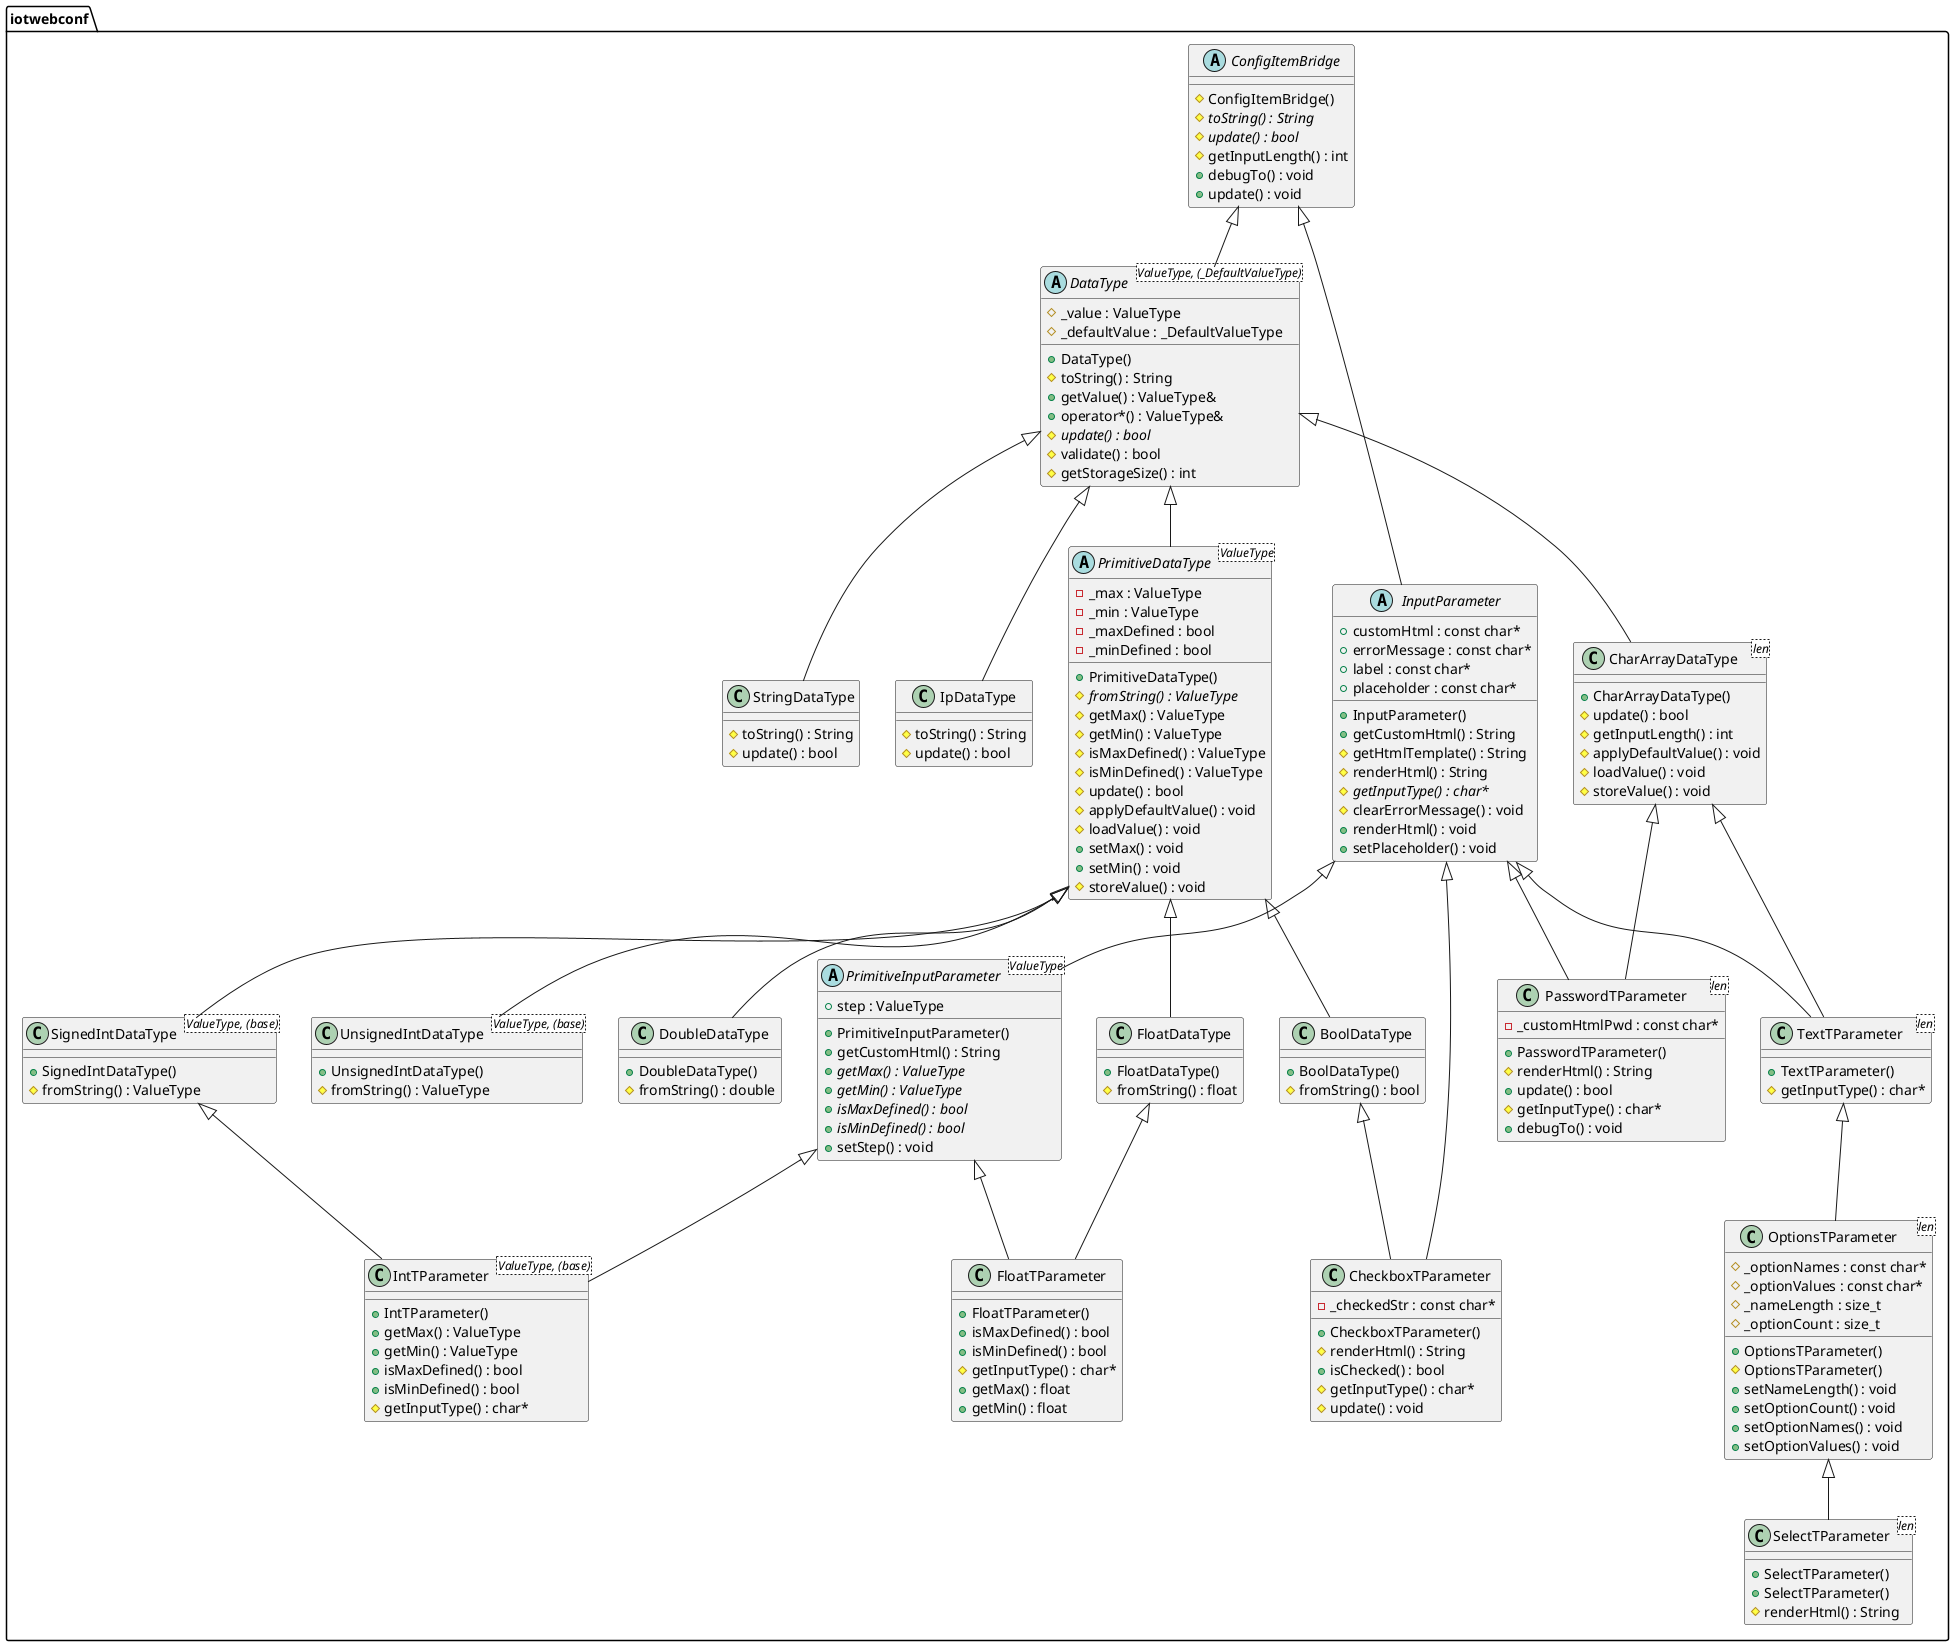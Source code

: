 @startuml





/' Objects '/

namespace iotwebconf {
	class BoolDataType {
		+BoolDataType()
		#fromString() : bool
	}

	class CharArrayDataType <len> {
		+CharArrayDataType()
		#update() : bool
		#getInputLength() : int
		#applyDefaultValue() : void
		#loadValue() : void
		#storeValue() : void
	}

	class CheckboxTParameter {
		+CheckboxTParameter()
		#renderHtml() : String
		+isChecked() : bool
		#getInputType() : char*
		-_checkedStr : const char*
		#update() : void
	}

	abstract class ConfigItemBridge {
		#ConfigItemBridge()
		#{abstract} toString() : String
		#{abstract} update() : bool
		#getInputLength() : int
		+debugTo() : void
		+update() : void
	}

	abstract class DataType <ValueType, (_DefaultValueType)> {
		+DataType()
		#toString() : String
		#_value : ValueType
		+getValue() : ValueType&
		+operator*() : ValueType&
		#_defaultValue : _DefaultValueType
		#{abstract} update() : bool
		#validate() : bool
		#getStorageSize() : int
	}

	class DoubleDataType {
		+DoubleDataType()
		#fromString() : double
	}

	class FloatDataType {
		+FloatDataType()
		#fromString() : float
	}

	class FloatTParameter {
		+FloatTParameter()
		+isMaxDefined() : bool
		+isMinDefined() : bool
		#getInputType() : char*
		+getMax() : float
		+getMin() : float
	}

	abstract class InputParameter {
		+InputParameter()
		+getCustomHtml() : String
		#getHtmlTemplate() : String
		#renderHtml() : String
		#{abstract} getInputType() : char*
		+customHtml : const char*
		+errorMessage : const char*
		+label : const char*
		+placeholder : const char*
		#clearErrorMessage() : void
		+renderHtml() : void
		+setPlaceholder() : void
	}

	class IntTParameter <ValueType, (base)> {
		+IntTParameter()
		+getMax() : ValueType
		+getMin() : ValueType
		+isMaxDefined() : bool
		+isMinDefined() : bool
		#getInputType() : char*
	}

	class IpDataType {
		#toString() : String
		#update() : bool
	}

	class OptionsTParameter <len> {
		+OptionsTParameter()
		#OptionsTParameter()
		#_optionNames : const char*
		#_optionValues : const char*
		#_nameLength : size_t
		#_optionCount : size_t
		+setNameLength() : void
		+setOptionCount() : void
		+setOptionNames() : void
		+setOptionValues() : void
	}

	class PasswordTParameter <len> {
		+PasswordTParameter()
		#renderHtml() : String
		+update() : bool
		#getInputType() : char*
		-_customHtmlPwd : const char*
		+debugTo() : void
	}

	abstract class PrimitiveDataType <ValueType> {
		+PrimitiveDataType()
		-_max : ValueType
		-_min : ValueType
		#{abstract} fromString() : ValueType
		#getMax() : ValueType
		#getMin() : ValueType
		#isMaxDefined() : ValueType
		#isMinDefined() : ValueType
		-_maxDefined : bool
		-_minDefined : bool
		#update() : bool
		#applyDefaultValue() : void
		#loadValue() : void
		+setMax() : void
		+setMin() : void
		#storeValue() : void
	}

	abstract class PrimitiveInputParameter <ValueType> {
		+PrimitiveInputParameter()
		+getCustomHtml() : String
		+{abstract} getMax() : ValueType
		+{abstract} getMin() : ValueType
		+step : ValueType
		+{abstract} isMaxDefined() : bool
		+{abstract} isMinDefined() : bool
		+setStep() : void
	}

	class SelectTParameter <len> {
		+SelectTParameter()
		+SelectTParameter()
		#renderHtml() : String
	}

	class SignedIntDataType <ValueType, (base)> {
		+SignedIntDataType()
		#fromString() : ValueType
	}

	class StringDataType {
		#toString() : String
		#update() : bool
	}

	class TextTParameter <len> {
		+TextTParameter()
		#getInputType() : char*
	}

	class UnsignedIntDataType <ValueType, (base)> {
		+UnsignedIntDataType()
		#fromString() : ValueType
	}
}





/' Inheritance relationships '/

iotwebconf.BoolDataType <|-- iotwebconf.CheckboxTParameter


iotwebconf.CharArrayDataType <|-- iotwebconf.PasswordTParameter


iotwebconf.CharArrayDataType <|-- iotwebconf.TextTParameter


iotwebconf.ConfigItemBridge <|-- iotwebconf.DataType


iotwebconf.ConfigItemBridge <|-- iotwebconf.InputParameter


iotwebconf.DataType <|-- iotwebconf.CharArrayDataType


iotwebconf.DataType <|-- iotwebconf.IpDataType


iotwebconf.DataType <|-- iotwebconf.PrimitiveDataType


iotwebconf.DataType <|-- iotwebconf.StringDataType


iotwebconf.FloatDataType <|-- iotwebconf.FloatTParameter


iotwebconf.InputParameter <|-- iotwebconf.CheckboxTParameter


iotwebconf.InputParameter <|-- iotwebconf.PasswordTParameter


iotwebconf.InputParameter <|-- iotwebconf.PrimitiveInputParameter


iotwebconf.InputParameter <|-- iotwebconf.TextTParameter


iotwebconf.OptionsTParameter <|-- iotwebconf.SelectTParameter


iotwebconf.PrimitiveDataType <|-- iotwebconf.BoolDataType


iotwebconf.PrimitiveDataType <|-- iotwebconf.DoubleDataType


iotwebconf.PrimitiveDataType <|-- iotwebconf.FloatDataType


iotwebconf.PrimitiveDataType <|-- iotwebconf.SignedIntDataType


iotwebconf.PrimitiveDataType <|-- iotwebconf.UnsignedIntDataType


iotwebconf.PrimitiveInputParameter <|-- iotwebconf.FloatTParameter


iotwebconf.PrimitiveInputParameter <|-- iotwebconf.IntTParameter


iotwebconf.SignedIntDataType <|-- iotwebconf.IntTParameter


iotwebconf.TextTParameter <|-- iotwebconf.OptionsTParameter





/' Aggregation relationships '/





/' Nested objects '/



@enduml
